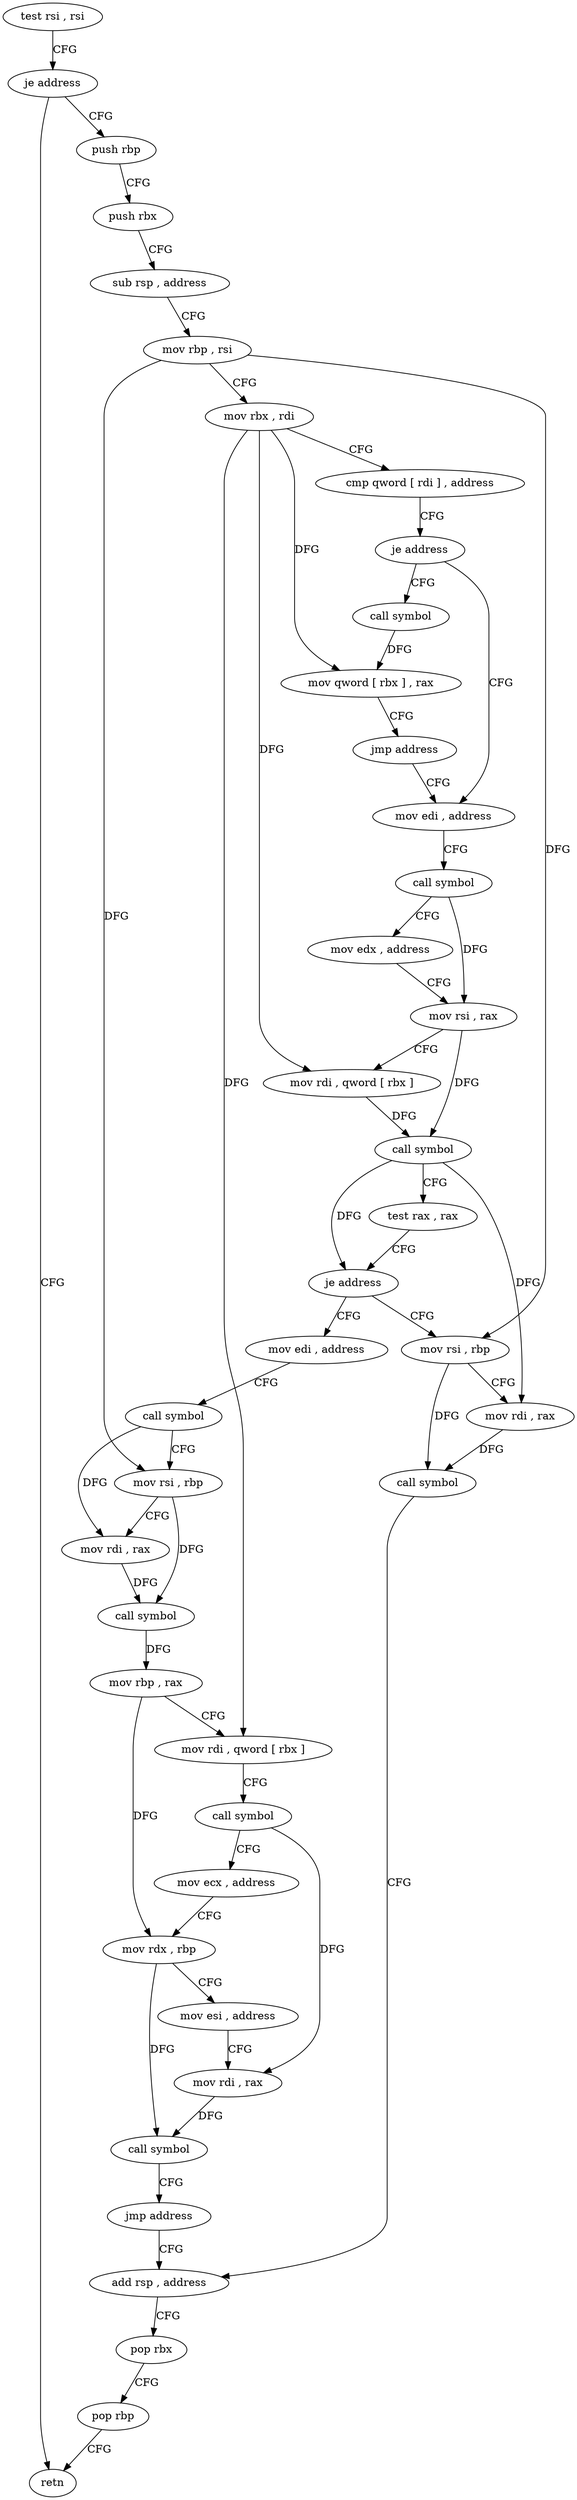 digraph "func" {
"91847" [label = "test rsi , rsi" ]
"91850" [label = "je address" ]
"91918" [label = "retn" ]
"91852" [label = "push rbp" ]
"91853" [label = "push rbx" ]
"91854" [label = "sub rsp , address" ]
"91858" [label = "mov rbp , rsi" ]
"91861" [label = "mov rbx , rdi" ]
"91864" [label = "cmp qword [ rdi ] , address" ]
"91868" [label = "je address" ]
"91920" [label = "call symbol" ]
"91870" [label = "mov edi , address" ]
"91925" [label = "mov qword [ rbx ] , rax" ]
"91928" [label = "jmp address" ]
"91875" [label = "call symbol" ]
"91880" [label = "mov edx , address" ]
"91885" [label = "mov rsi , rax" ]
"91888" [label = "mov rdi , qword [ rbx ]" ]
"91891" [label = "call symbol" ]
"91896" [label = "test rax , rax" ]
"91899" [label = "je address" ]
"91930" [label = "mov edi , address" ]
"91901" [label = "mov rsi , rbp" ]
"91935" [label = "call symbol" ]
"91940" [label = "mov rsi , rbp" ]
"91943" [label = "mov rdi , rax" ]
"91946" [label = "call symbol" ]
"91951" [label = "mov rbp , rax" ]
"91954" [label = "mov rdi , qword [ rbx ]" ]
"91957" [label = "call symbol" ]
"91962" [label = "mov ecx , address" ]
"91967" [label = "mov rdx , rbp" ]
"91970" [label = "mov esi , address" ]
"91975" [label = "mov rdi , rax" ]
"91978" [label = "call symbol" ]
"91983" [label = "jmp address" ]
"91912" [label = "add rsp , address" ]
"91904" [label = "mov rdi , rax" ]
"91907" [label = "call symbol" ]
"91916" [label = "pop rbx" ]
"91917" [label = "pop rbp" ]
"91847" -> "91850" [ label = "CFG" ]
"91850" -> "91918" [ label = "CFG" ]
"91850" -> "91852" [ label = "CFG" ]
"91852" -> "91853" [ label = "CFG" ]
"91853" -> "91854" [ label = "CFG" ]
"91854" -> "91858" [ label = "CFG" ]
"91858" -> "91861" [ label = "CFG" ]
"91858" -> "91940" [ label = "DFG" ]
"91858" -> "91901" [ label = "DFG" ]
"91861" -> "91864" [ label = "CFG" ]
"91861" -> "91925" [ label = "DFG" ]
"91861" -> "91888" [ label = "DFG" ]
"91861" -> "91954" [ label = "DFG" ]
"91864" -> "91868" [ label = "CFG" ]
"91868" -> "91920" [ label = "CFG" ]
"91868" -> "91870" [ label = "CFG" ]
"91920" -> "91925" [ label = "DFG" ]
"91870" -> "91875" [ label = "CFG" ]
"91925" -> "91928" [ label = "CFG" ]
"91928" -> "91870" [ label = "CFG" ]
"91875" -> "91880" [ label = "CFG" ]
"91875" -> "91885" [ label = "DFG" ]
"91880" -> "91885" [ label = "CFG" ]
"91885" -> "91888" [ label = "CFG" ]
"91885" -> "91891" [ label = "DFG" ]
"91888" -> "91891" [ label = "DFG" ]
"91891" -> "91896" [ label = "CFG" ]
"91891" -> "91899" [ label = "DFG" ]
"91891" -> "91904" [ label = "DFG" ]
"91896" -> "91899" [ label = "CFG" ]
"91899" -> "91930" [ label = "CFG" ]
"91899" -> "91901" [ label = "CFG" ]
"91930" -> "91935" [ label = "CFG" ]
"91901" -> "91904" [ label = "CFG" ]
"91901" -> "91907" [ label = "DFG" ]
"91935" -> "91940" [ label = "CFG" ]
"91935" -> "91943" [ label = "DFG" ]
"91940" -> "91943" [ label = "CFG" ]
"91940" -> "91946" [ label = "DFG" ]
"91943" -> "91946" [ label = "DFG" ]
"91946" -> "91951" [ label = "DFG" ]
"91951" -> "91954" [ label = "CFG" ]
"91951" -> "91967" [ label = "DFG" ]
"91954" -> "91957" [ label = "CFG" ]
"91957" -> "91962" [ label = "CFG" ]
"91957" -> "91975" [ label = "DFG" ]
"91962" -> "91967" [ label = "CFG" ]
"91967" -> "91970" [ label = "CFG" ]
"91967" -> "91978" [ label = "DFG" ]
"91970" -> "91975" [ label = "CFG" ]
"91975" -> "91978" [ label = "DFG" ]
"91978" -> "91983" [ label = "CFG" ]
"91983" -> "91912" [ label = "CFG" ]
"91912" -> "91916" [ label = "CFG" ]
"91904" -> "91907" [ label = "DFG" ]
"91907" -> "91912" [ label = "CFG" ]
"91916" -> "91917" [ label = "CFG" ]
"91917" -> "91918" [ label = "CFG" ]
}
